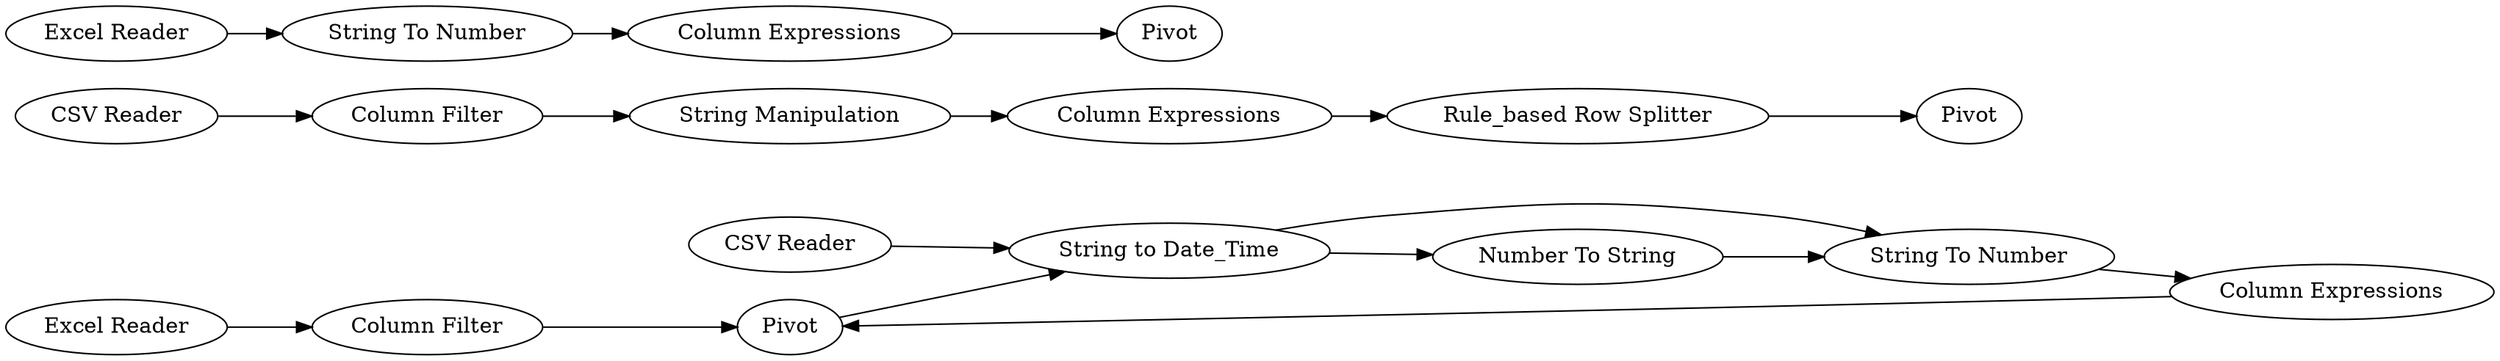 digraph {
	51 -> 52
	10 -> 11
	17 -> 13
	43 -> 46
	48 -> 14
	4 -> 5
	45 -> 43
	49 -> 46
	11 -> 17
	46 -> 44
	43 -> 49
	5 -> 7
	7 -> 6
	44 -> 45
	1 -> 43
	13 -> 48
	52 -> 45
	5 [label="String To Number"]
	48 [label="Rule_based Row Splitter"]
	14 [label=Pivot]
	43 [label="String to Date_Time"]
	13 [label="Column Expressions"]
	1 [label="CSV Reader"]
	7 [label="Column Expressions"]
	49 [label="Number To String"]
	44 [label="Column Expressions"]
	51 [label="Excel Reader"]
	46 [label="String To Number"]
	4 [label="Excel Reader"]
	11 [label="Column Filter"]
	10 [label="CSV Reader"]
	6 [label=Pivot]
	52 [label="Column Filter"]
	17 [label="String Manipulation"]
	45 [label=Pivot]
	rankdir=LR
}
